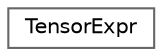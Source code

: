 digraph "类继承关系图"
{
 // LATEX_PDF_SIZE
  bgcolor="transparent";
  edge [fontname=Helvetica,fontsize=10,labelfontname=Helvetica,labelfontsize=10];
  node [fontname=Helvetica,fontsize=10,shape=box,height=0.2,width=0.4];
  rankdir="LR";
  Node0 [id="Node000000",label="TensorExpr",height=0.2,width=0.4,color="grey40", fillcolor="white", style="filled",URL="$class_tensor_expr.html",tooltip="Tensor expression classes."];
}
